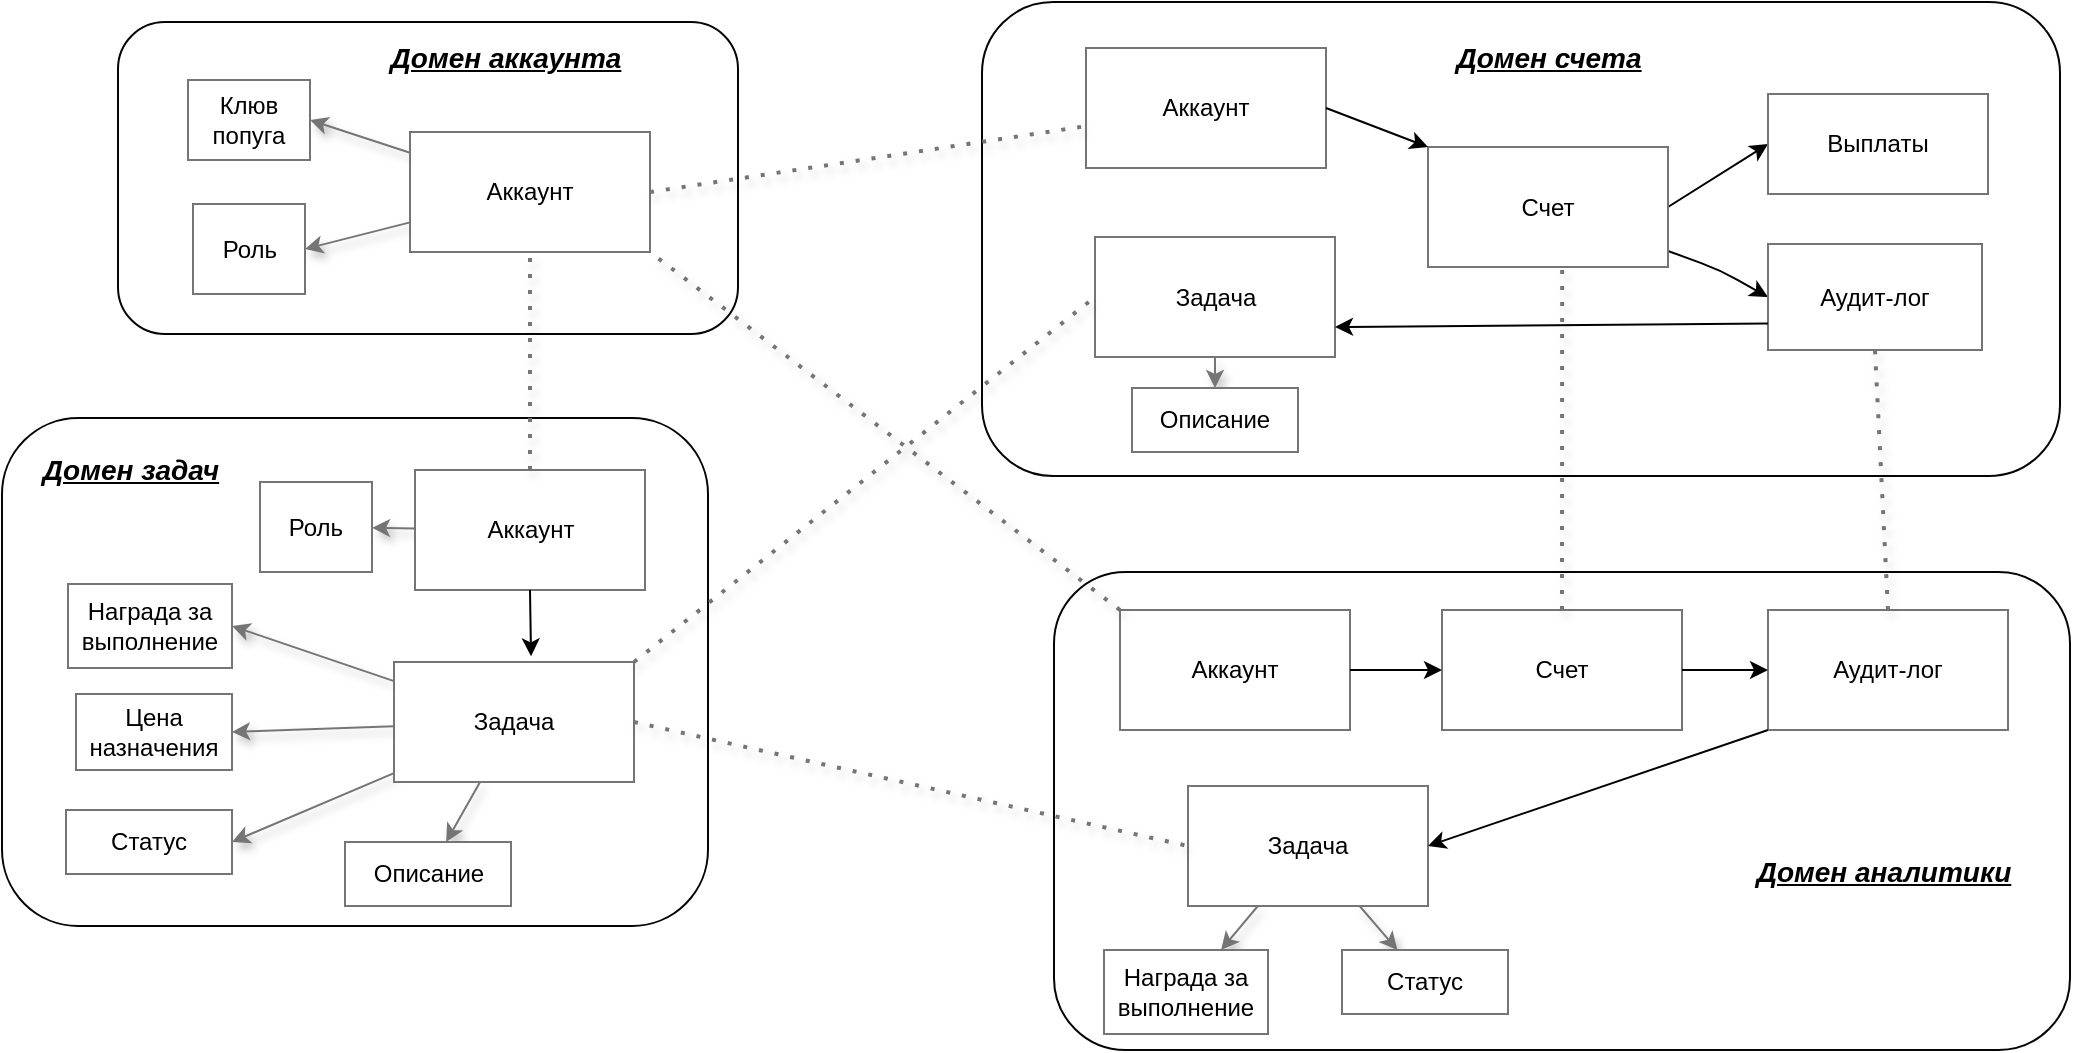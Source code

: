<mxfile>
    <diagram id="cs8eAwnBnD0t727MsK7l" name="Страница 1">
        <mxGraphModel dx="1404" dy="458" grid="0" gridSize="10" guides="1" tooltips="1" connect="1" arrows="1" fold="1" page="1" pageScale="1" pageWidth="827" pageHeight="1169" background="#ffffff" math="0" shadow="0">
            <root>
                <mxCell id="0"/>
                <mxCell id="1" parent="0"/>
                <mxCell id="46" value="" style="rounded=1;whiteSpace=wrap;html=1;fillColor=#FFF;strokeColor=#050505;" vertex="1" parent="1">
                    <mxGeometry x="630" y="19" width="539" height="237" as="geometry"/>
                </mxCell>
                <mxCell id="40" value="" style="rounded=1;whiteSpace=wrap;html=1;fillColor=#FFF;strokeColor=#050505;" vertex="1" parent="1">
                    <mxGeometry x="140" y="227" width="353" height="254" as="geometry"/>
                </mxCell>
                <mxCell id="39" value="" style="rounded=1;whiteSpace=wrap;html=1;fillColor=#FFF;strokeColor=#050505;align=right;" vertex="1" parent="1">
                    <mxGeometry x="198" y="29" width="310" height="156" as="geometry"/>
                </mxCell>
                <mxCell id="93" style="edgeStyle=none;html=1;entryX=1;entryY=0.5;entryDx=0;entryDy=0;shadow=1;strokeColor=#757575;fontSize=14;fontColor=#000000;fillColor=none;" edge="1" parent="1" source="15" target="16">
                    <mxGeometry relative="1" as="geometry"/>
                </mxCell>
                <mxCell id="94" style="edgeStyle=none;html=1;entryX=1;entryY=0.5;entryDx=0;entryDy=0;shadow=1;strokeColor=#757575;fontSize=14;fontColor=#000000;fillColor=none;" edge="1" parent="1" source="15" target="17">
                    <mxGeometry relative="1" as="geometry"/>
                </mxCell>
                <mxCell id="15" value="&lt;font color=&quot;#000000&quot;&gt;Аккаунт&lt;br&gt;&lt;/font&gt;" style="rounded=0;whiteSpace=wrap;html=1;strokeColor=#757575;fillColor=#FFFFFF;" parent="1" vertex="1">
                    <mxGeometry x="344" y="84" width="120" height="60" as="geometry"/>
                </mxCell>
                <mxCell id="16" value="&lt;font color=&quot;#000000&quot;&gt;Роль&lt;br&gt;&lt;/font&gt;" style="rounded=0;whiteSpace=wrap;html=1;strokeColor=#757575;fillColor=#FFFFFF;" parent="1" vertex="1">
                    <mxGeometry x="235.5" y="120" width="56" height="45" as="geometry"/>
                </mxCell>
                <mxCell id="17" value="&lt;font color=&quot;#000000&quot;&gt;Клюв попуга&lt;br&gt;&lt;/font&gt;" style="rounded=0;whiteSpace=wrap;html=1;strokeColor=#757575;fillColor=#FFFFFF;" parent="1" vertex="1">
                    <mxGeometry x="233" y="58" width="61" height="40" as="geometry"/>
                </mxCell>
                <mxCell id="95" style="edgeStyle=none;html=1;entryX=1;entryY=0.5;entryDx=0;entryDy=0;shadow=1;strokeColor=#757575;fontSize=14;fontColor=#000000;fillColor=none;" edge="1" parent="1" source="21" target="36">
                    <mxGeometry relative="1" as="geometry"/>
                </mxCell>
                <mxCell id="96" style="edgeStyle=none;html=1;entryX=1;entryY=0.5;entryDx=0;entryDy=0;shadow=1;strokeColor=#757575;fontSize=14;fontColor=#000000;fillColor=none;" edge="1" parent="1" source="21" target="23">
                    <mxGeometry relative="1" as="geometry"/>
                </mxCell>
                <mxCell id="97" style="edgeStyle=none;html=1;entryX=1;entryY=0.5;entryDx=0;entryDy=0;shadow=1;strokeColor=#757575;fontSize=14;fontColor=#000000;fillColor=none;" edge="1" parent="1" source="21" target="22">
                    <mxGeometry relative="1" as="geometry"/>
                </mxCell>
                <mxCell id="99" style="edgeStyle=none;html=1;shadow=1;strokeColor=#757575;fontSize=14;fontColor=#000000;fillColor=none;" edge="1" parent="1" source="21" target="98">
                    <mxGeometry relative="1" as="geometry"/>
                </mxCell>
                <mxCell id="21" value="&lt;font color=&quot;#000000&quot;&gt;Задача&lt;br&gt;&lt;/font&gt;" style="rounded=0;whiteSpace=wrap;html=1;strokeColor=#757575;fillColor=#FFFFFF;" parent="1" vertex="1">
                    <mxGeometry x="336" y="349" width="120" height="60" as="geometry"/>
                </mxCell>
                <mxCell id="22" value="&lt;font color=&quot;#000000&quot;&gt;Цена назначения&lt;br&gt;&lt;/font&gt;" style="rounded=0;whiteSpace=wrap;html=1;strokeColor=#757575;fillColor=#FFFFFF;" parent="1" vertex="1">
                    <mxGeometry x="177" y="365" width="78" height="38" as="geometry"/>
                </mxCell>
                <mxCell id="23" value="&lt;font color=&quot;#000000&quot;&gt;Награда за выполнение&lt;br&gt;&lt;/font&gt;" style="rounded=0;whiteSpace=wrap;html=1;strokeColor=#757575;fillColor=#FFFFFF;" parent="1" vertex="1">
                    <mxGeometry x="173" y="310" width="82" height="42" as="geometry"/>
                </mxCell>
                <mxCell id="31" style="edgeStyle=none;html=1;exitX=1;exitY=0.5;exitDx=0;exitDy=0;entryX=0;entryY=0.5;entryDx=0;entryDy=0;strokeColor=#000000;fontColor=#000000;fillColor=#000000;" parent="1" source="27" target="29" edge="1">
                    <mxGeometry relative="1" as="geometry"/>
                </mxCell>
                <mxCell id="32" style="edgeStyle=none;html=1;entryX=0;entryY=0.5;entryDx=0;entryDy=0;strokeColor=#000000;fontColor=#000000;fillColor=#000000;" parent="1" source="27" target="30" edge="1">
                    <mxGeometry relative="1" as="geometry">
                        <Array as="points">
                            <mxPoint x="999" y="153"/>
                        </Array>
                    </mxGeometry>
                </mxCell>
                <mxCell id="27" value="&lt;font color=&quot;#000000&quot;&gt;Счет&lt;br&gt;&lt;/font&gt;" style="rounded=0;whiteSpace=wrap;html=1;strokeColor=#757575;fillColor=#FFFFFF;" parent="1" vertex="1">
                    <mxGeometry x="853" y="91.5" width="120" height="60" as="geometry"/>
                </mxCell>
                <mxCell id="29" value="&lt;font color=&quot;#000000&quot;&gt;Выплаты&lt;br&gt;&lt;/font&gt;" style="rounded=0;whiteSpace=wrap;html=1;strokeColor=#757575;fillColor=#FFFFFF;" parent="1" vertex="1">
                    <mxGeometry x="1023" y="65" width="110" height="50" as="geometry"/>
                </mxCell>
                <mxCell id="30" value="&lt;font color=&quot;#000000&quot;&gt;Аудит-лог&lt;br&gt;&lt;/font&gt;" style="rounded=0;whiteSpace=wrap;html=1;strokeColor=#757575;fillColor=#FFFFFF;" parent="1" vertex="1">
                    <mxGeometry x="1023" y="140" width="107" height="53" as="geometry"/>
                </mxCell>
                <mxCell id="36" value="&lt;font color=&quot;#000000&quot;&gt;Статус&lt;br&gt;&lt;/font&gt;" style="rounded=0;whiteSpace=wrap;html=1;strokeColor=#757575;fillColor=#FFFFFF;" vertex="1" parent="1">
                    <mxGeometry x="172" y="423" width="83" height="32" as="geometry"/>
                </mxCell>
                <mxCell id="86" style="edgeStyle=none;html=1;shadow=1;strokeColor=#757575;fontSize=14;fontColor=#000000;fillColor=none;" edge="1" parent="1" source="41" target="84">
                    <mxGeometry relative="1" as="geometry"/>
                </mxCell>
                <mxCell id="41" value="&lt;font color=&quot;#000000&quot;&gt;Аккаунт&lt;br&gt;&lt;/font&gt;" style="rounded=0;whiteSpace=wrap;html=1;strokeColor=#757575;fillColor=#FFFFFF;" vertex="1" parent="1">
                    <mxGeometry x="346.5" y="253" width="115" height="60" as="geometry"/>
                </mxCell>
                <mxCell id="43" value="" style="edgeStyle=none;html=1;strokeColor=#000000;fontColor=#000000;fillColor=#000000;entryX=0.571;entryY=-0.047;entryDx=0;entryDy=0;exitX=0.5;exitY=1;exitDx=0;exitDy=0;entryPerimeter=0;" edge="1" parent="1" source="41" target="21">
                    <mxGeometry relative="1" as="geometry">
                        <mxPoint x="290" y="379.737" as="sourcePoint"/>
                        <mxPoint x="255" y="393" as="targetPoint"/>
                    </mxGeometry>
                </mxCell>
                <mxCell id="48" value="&lt;font color=&quot;#000000&quot;&gt;Аккаунт&lt;br&gt;&lt;/font&gt;" style="rounded=0;whiteSpace=wrap;html=1;strokeColor=#757575;fillColor=#FFFFFF;" vertex="1" parent="1">
                    <mxGeometry x="682" y="42" width="120" height="60" as="geometry"/>
                </mxCell>
                <mxCell id="51" value="" style="rounded=1;whiteSpace=wrap;html=1;fillColor=#FFF;strokeColor=#050505;" vertex="1" parent="1">
                    <mxGeometry x="666" y="304" width="508" height="239" as="geometry"/>
                </mxCell>
                <mxCell id="52" value="&lt;font color=&quot;#000000&quot;&gt;Аккаунт&lt;br&gt;&lt;/font&gt;" style="rounded=0;whiteSpace=wrap;html=1;strokeColor=#757575;fillColor=#FFFFFF;" vertex="1" parent="1">
                    <mxGeometry x="699" y="323" width="115" height="60" as="geometry"/>
                </mxCell>
                <mxCell id="101" style="edgeStyle=none;html=1;shadow=1;strokeColor=#757575;fontSize=14;fontColor=#000000;fillColor=none;" edge="1" parent="1" source="54" target="100">
                    <mxGeometry relative="1" as="geometry"/>
                </mxCell>
                <mxCell id="54" value="&lt;font color=&quot;#000000&quot;&gt;Задача&lt;br&gt;&lt;/font&gt;" style="rounded=0;whiteSpace=wrap;html=1;strokeColor=#757575;fillColor=#FFFFFF;" vertex="1" parent="1">
                    <mxGeometry x="686.5" y="136.5" width="120" height="60" as="geometry"/>
                </mxCell>
                <mxCell id="62" value="&lt;font color=&quot;#000000&quot;&gt;Счет&lt;br&gt;&lt;/font&gt;" style="rounded=0;whiteSpace=wrap;html=1;strokeColor=#757575;fillColor=#FFFFFF;" vertex="1" parent="1">
                    <mxGeometry x="860" y="323" width="120" height="60" as="geometry"/>
                </mxCell>
                <mxCell id="111" style="edgeStyle=none;html=1;shadow=1;strokeColor=#757575;fontSize=14;fontColor=#000000;fillColor=none;" edge="1" parent="1" source="66" target="109">
                    <mxGeometry relative="1" as="geometry"/>
                </mxCell>
                <mxCell id="112" style="edgeStyle=none;html=1;shadow=1;strokeColor=#757575;fontSize=14;fontColor=#000000;fillColor=none;" edge="1" parent="1" source="66" target="110">
                    <mxGeometry relative="1" as="geometry"/>
                </mxCell>
                <mxCell id="66" value="&lt;font color=&quot;#000000&quot;&gt;Задача&lt;br&gt;&lt;/font&gt;" style="rounded=0;whiteSpace=wrap;html=1;strokeColor=#757575;fillColor=#FFFFFF;" vertex="1" parent="1">
                    <mxGeometry x="733" y="411" width="120" height="60" as="geometry"/>
                </mxCell>
                <mxCell id="68" value="&lt;font color=&quot;#000000&quot;&gt;Аудит-лог&lt;br&gt;&lt;/font&gt;" style="rounded=0;whiteSpace=wrap;html=1;strokeColor=#757575;fillColor=#FFFFFF;" vertex="1" parent="1">
                    <mxGeometry x="1023" y="323" width="120" height="60" as="geometry"/>
                </mxCell>
                <mxCell id="72" value="" style="endArrow=none;dashed=1;html=1;dashPattern=1 3;strokeWidth=2;shadow=1;strokeColor=#757575;fillColor=none;exitX=1;exitY=0.5;exitDx=0;exitDy=0;" edge="1" parent="1" source="15" target="48">
                    <mxGeometry width="50" height="50" relative="1" as="geometry">
                        <mxPoint x="652" y="196" as="sourcePoint"/>
                        <mxPoint x="702" y="146" as="targetPoint"/>
                    </mxGeometry>
                </mxCell>
                <mxCell id="73" value="" style="endArrow=none;dashed=1;html=1;dashPattern=1 3;strokeWidth=2;shadow=1;strokeColor=#757575;fillColor=none;exitX=0.5;exitY=0;exitDx=0;exitDy=0;entryX=0.5;entryY=1;entryDx=0;entryDy=0;" edge="1" parent="1" source="41" target="15">
                    <mxGeometry width="50" height="50" relative="1" as="geometry">
                        <mxPoint x="474" y="124" as="sourcePoint"/>
                        <mxPoint x="682" y="101.493" as="targetPoint"/>
                    </mxGeometry>
                </mxCell>
                <mxCell id="74" value="" style="endArrow=none;dashed=1;html=1;dashPattern=1 3;strokeWidth=2;shadow=1;strokeColor=#757575;fillColor=none;exitX=0;exitY=0;exitDx=0;exitDy=0;entryX=1;entryY=1;entryDx=0;entryDy=0;" edge="1" parent="1" source="52" target="15">
                    <mxGeometry width="50" height="50" relative="1" as="geometry">
                        <mxPoint x="414" y="263" as="sourcePoint"/>
                        <mxPoint x="414" y="154" as="targetPoint"/>
                    </mxGeometry>
                </mxCell>
                <mxCell id="75" value="" style="endArrow=none;dashed=1;html=1;dashPattern=1 3;strokeWidth=2;shadow=1;strokeColor=#757575;fillColor=none;exitX=1;exitY=0;exitDx=0;exitDy=0;entryX=0;entryY=0.5;entryDx=0;entryDy=0;" edge="1" parent="1" source="21" target="54">
                    <mxGeometry width="50" height="50" relative="1" as="geometry">
                        <mxPoint x="709" y="333" as="sourcePoint"/>
                        <mxPoint x="474" y="154" as="targetPoint"/>
                    </mxGeometry>
                </mxCell>
                <mxCell id="76" value="" style="endArrow=none;dashed=1;html=1;dashPattern=1 3;strokeWidth=2;shadow=1;strokeColor=#757575;fillColor=none;exitX=1;exitY=0.5;exitDx=0;exitDy=0;entryX=0;entryY=0.5;entryDx=0;entryDy=0;" edge="1" parent="1" source="21" target="66">
                    <mxGeometry width="50" height="50" relative="1" as="geometry">
                        <mxPoint x="466" y="359" as="sourcePoint"/>
                        <mxPoint x="699" y="186" as="targetPoint"/>
                    </mxGeometry>
                </mxCell>
                <mxCell id="77" value="" style="endArrow=none;dashed=1;html=1;dashPattern=1 3;strokeWidth=2;shadow=1;strokeColor=#757575;fillColor=none;entryX=0.559;entryY=1.008;entryDx=0;entryDy=0;entryPerimeter=0;exitX=0.5;exitY=0;exitDx=0;exitDy=0;" edge="1" parent="1" source="62" target="27">
                    <mxGeometry width="50" height="50" relative="1" as="geometry">
                        <mxPoint x="873" y="277" as="sourcePoint"/>
                        <mxPoint x="923" y="227" as="targetPoint"/>
                    </mxGeometry>
                </mxCell>
                <mxCell id="78" value="" style="endArrow=none;dashed=1;html=1;dashPattern=1 3;strokeWidth=2;shadow=1;strokeColor=#757575;fillColor=none;entryX=0.5;entryY=1;entryDx=0;entryDy=0;exitX=0.5;exitY=0;exitDx=0;exitDy=0;" edge="1" parent="1" source="68" target="30">
                    <mxGeometry width="50" height="50" relative="1" as="geometry">
                        <mxPoint x="930" y="333" as="sourcePoint"/>
                        <mxPoint x="927.08" y="125.48" as="targetPoint"/>
                    </mxGeometry>
                </mxCell>
                <mxCell id="79" value="&lt;font style=&quot;font-size: 14px;&quot; color=&quot;#000000&quot;&gt;&lt;b&gt;&lt;i&gt;&lt;u&gt;Домен задач&lt;/u&gt;&lt;/i&gt;&lt;/b&gt;&lt;/font&gt;" style="text;strokeColor=none;align=center;fillColor=none;html=1;verticalAlign=middle;whiteSpace=wrap;rounded=0;" vertex="1" parent="1">
                    <mxGeometry x="150" y="238" width="109" height="30" as="geometry"/>
                </mxCell>
                <mxCell id="81" value="&lt;font style=&quot;font-size: 14px;&quot; color=&quot;#000000&quot;&gt;&lt;b&gt;&lt;i&gt;&lt;u&gt;Домен аналитики&lt;/u&gt;&lt;/i&gt;&lt;/b&gt;&lt;/font&gt;" style="text;strokeColor=none;align=center;fillColor=none;html=1;verticalAlign=middle;whiteSpace=wrap;rounded=0;" vertex="1" parent="1">
                    <mxGeometry x="1011" y="439" width="140" height="30" as="geometry"/>
                </mxCell>
                <mxCell id="82" value="&lt;font style=&quot;font-size: 14px;&quot; color=&quot;#000000&quot;&gt;&lt;b&gt;&lt;i&gt;&lt;u&gt;Домен счета&lt;/u&gt;&lt;/i&gt;&lt;/b&gt;&lt;/font&gt;" style="text;strokeColor=none;align=center;fillColor=none;html=1;verticalAlign=middle;whiteSpace=wrap;rounded=0;" vertex="1" parent="1">
                    <mxGeometry x="858.5" y="32" width="109" height="30" as="geometry"/>
                </mxCell>
                <mxCell id="83" value="&lt;font style=&quot;font-size: 14px;&quot; color=&quot;#000000&quot;&gt;&lt;b&gt;&lt;i&gt;&lt;u&gt;Домен аккаунта&lt;/u&gt;&lt;/i&gt;&lt;/b&gt;&lt;/font&gt;" style="text;strokeColor=none;align=center;fillColor=none;html=1;verticalAlign=middle;whiteSpace=wrap;rounded=0;" vertex="1" parent="1">
                    <mxGeometry x="332" y="32" width="120" height="30" as="geometry"/>
                </mxCell>
                <mxCell id="84" value="&lt;font color=&quot;#000000&quot;&gt;Роль&lt;br&gt;&lt;/font&gt;" style="rounded=0;whiteSpace=wrap;html=1;strokeColor=#757575;fillColor=#FFFFFF;" vertex="1" parent="1">
                    <mxGeometry x="269" y="259" width="56" height="45" as="geometry"/>
                </mxCell>
                <mxCell id="98" value="&lt;font color=&quot;#000000&quot;&gt;Описание&lt;br&gt;&lt;/font&gt;" style="rounded=0;whiteSpace=wrap;html=1;strokeColor=#757575;fillColor=#FFFFFF;" vertex="1" parent="1">
                    <mxGeometry x="311.5" y="439" width="83" height="32" as="geometry"/>
                </mxCell>
                <mxCell id="100" value="&lt;font color=&quot;#000000&quot;&gt;Описание&lt;br&gt;&lt;/font&gt;" style="rounded=0;whiteSpace=wrap;html=1;strokeColor=#757575;fillColor=#FFFFFF;" vertex="1" parent="1">
                    <mxGeometry x="705" y="212" width="83" height="32" as="geometry"/>
                </mxCell>
                <mxCell id="103" style="edgeStyle=none;html=1;entryX=1;entryY=0.75;entryDx=0;entryDy=0;strokeColor=#000000;fontColor=#000000;fillColor=#000000;exitX=0;exitY=0.75;exitDx=0;exitDy=0;" edge="1" parent="1" source="30" target="54">
                    <mxGeometry relative="1" as="geometry">
                        <mxPoint x="983" y="153.477" as="sourcePoint"/>
                        <mxPoint x="1033" y="176.5" as="targetPoint"/>
                        <Array as="points"/>
                    </mxGeometry>
                </mxCell>
                <mxCell id="104" style="edgeStyle=none;html=1;exitX=1;exitY=0.5;exitDx=0;exitDy=0;entryX=0;entryY=0;entryDx=0;entryDy=0;strokeColor=#000000;fontColor=#000000;fillColor=#000000;" edge="1" parent="1" source="48" target="27">
                    <mxGeometry relative="1" as="geometry">
                        <mxPoint x="983" y="131.5" as="sourcePoint"/>
                        <mxPoint x="1033" y="95" as="targetPoint"/>
                    </mxGeometry>
                </mxCell>
                <mxCell id="105" style="edgeStyle=none;html=1;exitX=1;exitY=0.5;exitDx=0;exitDy=0;entryX=0;entryY=0.5;entryDx=0;entryDy=0;strokeColor=#000000;fontColor=#000000;fillColor=#000000;" edge="1" parent="1" source="52" target="62">
                    <mxGeometry relative="1" as="geometry">
                        <mxPoint x="993" y="141.5" as="sourcePoint"/>
                        <mxPoint x="1043" y="105" as="targetPoint"/>
                    </mxGeometry>
                </mxCell>
                <mxCell id="106" style="edgeStyle=none;html=1;exitX=0;exitY=1;exitDx=0;exitDy=0;entryX=1;entryY=0.5;entryDx=0;entryDy=0;strokeColor=#000000;fontColor=#000000;fillColor=#000000;" edge="1" parent="1" source="68" target="66">
                    <mxGeometry relative="1" as="geometry">
                        <mxPoint x="912" y="552.5" as="sourcePoint"/>
                        <mxPoint x="962" y="516" as="targetPoint"/>
                    </mxGeometry>
                </mxCell>
                <mxCell id="107" style="edgeStyle=none;html=1;exitX=1;exitY=0.5;exitDx=0;exitDy=0;entryX=0;entryY=0.5;entryDx=0;entryDy=0;strokeColor=#000000;fontColor=#000000;fillColor=#000000;" edge="1" parent="1" source="62" target="68">
                    <mxGeometry relative="1" as="geometry">
                        <mxPoint x="922" y="562.5" as="sourcePoint"/>
                        <mxPoint x="972" y="526" as="targetPoint"/>
                    </mxGeometry>
                </mxCell>
                <mxCell id="109" value="&lt;font color=&quot;#000000&quot;&gt;Награда за выполнение&lt;br&gt;&lt;/font&gt;" style="rounded=0;whiteSpace=wrap;html=1;strokeColor=#757575;fillColor=#FFFFFF;" vertex="1" parent="1">
                    <mxGeometry x="691" y="493" width="82" height="42" as="geometry"/>
                </mxCell>
                <mxCell id="110" value="&lt;font color=&quot;#000000&quot;&gt;Статус&lt;br&gt;&lt;/font&gt;" style="rounded=0;whiteSpace=wrap;html=1;strokeColor=#757575;fillColor=#FFFFFF;" vertex="1" parent="1">
                    <mxGeometry x="810" y="493" width="83" height="32" as="geometry"/>
                </mxCell>
            </root>
        </mxGraphModel>
    </diagram>
</mxfile>